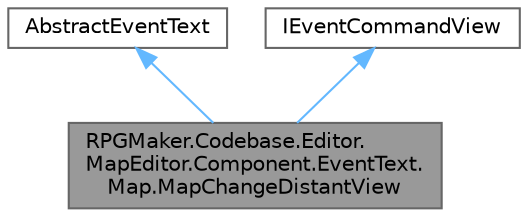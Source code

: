 digraph "RPGMaker.Codebase.Editor.MapEditor.Component.EventText.Map.MapChangeDistantView"
{
 // LATEX_PDF_SIZE
  bgcolor="transparent";
  edge [fontname=Helvetica,fontsize=10,labelfontname=Helvetica,labelfontsize=10];
  node [fontname=Helvetica,fontsize=10,shape=box,height=0.2,width=0.4];
  Node1 [id="Node000001",label="RPGMaker.Codebase.Editor.\lMapEditor.Component.EventText.\lMap.MapChangeDistantView",height=0.2,width=0.4,color="gray40", fillcolor="grey60", style="filled", fontcolor="black",tooltip=" "];
  Node2 -> Node1 [id="edge1_Node000001_Node000002",dir="back",color="steelblue1",style="solid",tooltip=" "];
  Node2 [id="Node000002",label="AbstractEventText",height=0.2,width=0.4,color="gray40", fillcolor="white", style="filled",URL="$d3/d66/class_r_p_g_maker_1_1_codebase_1_1_editor_1_1_map_editor_1_1_component_1_1_event_text_1_1_abstract_event_text.html",tooltip=" "];
  Node3 -> Node1 [id="edge2_Node000001_Node000003",dir="back",color="steelblue1",style="solid",tooltip=" "];
  Node3 [id="Node000003",label="IEventCommandView",height=0.2,width=0.4,color="gray40", fillcolor="white", style="filled",URL="$dc/dd2/interface_r_p_g_maker_1_1_codebase_1_1_editor_1_1_map_editor_1_1_component_1_1_event_text_1_1_i_event_command_view.html",tooltip=" "];
}
